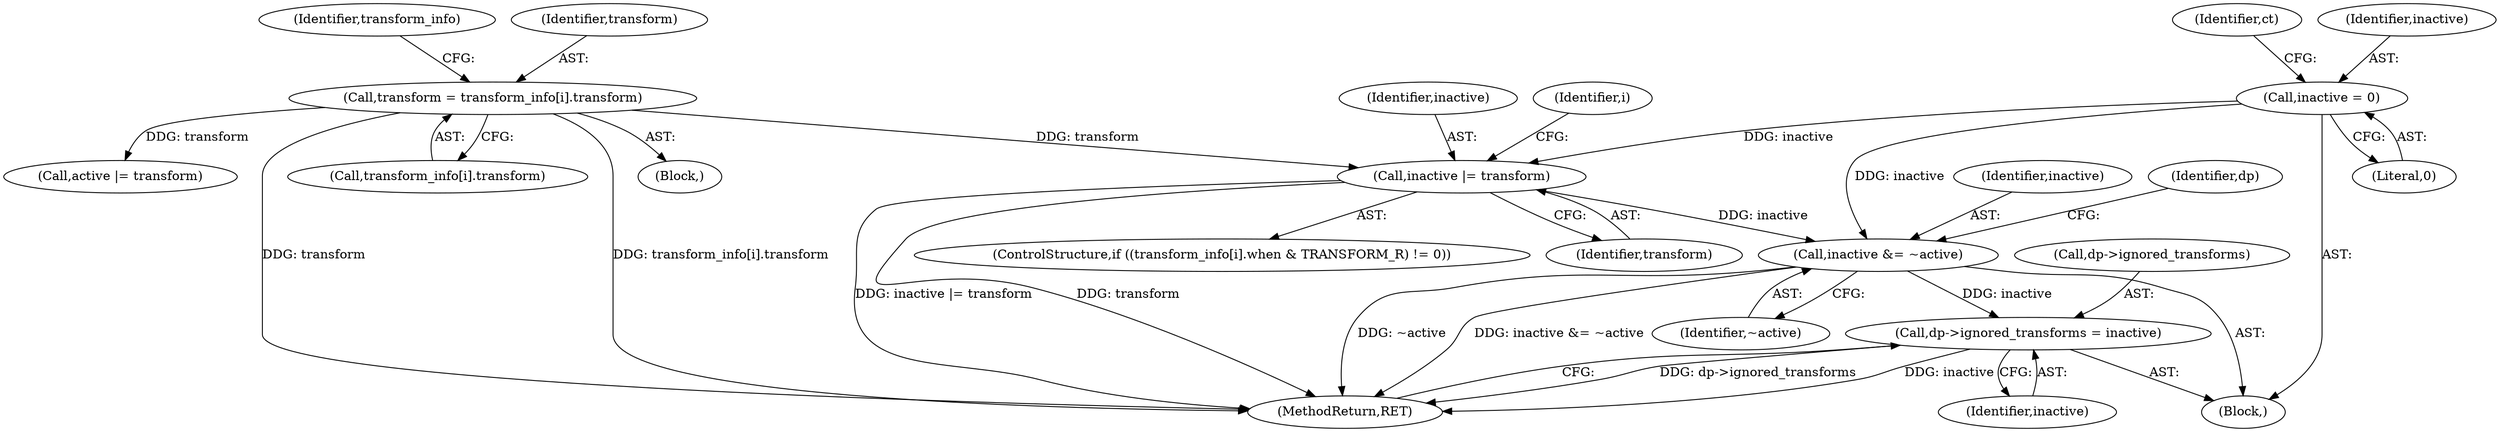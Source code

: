 digraph "0_Android_9d4853418ab2f754c2b63e091c29c5529b8b86ca_25@pointer" {
"1000383" [label="(Call,dp->ignored_transforms = inactive)"];
"1000375" [label="(Call,inactive &= ~active)"];
"1000254" [label="(Call,inactive = 0)"];
"1000372" [label="(Call,inactive |= transform)"];
"1000289" [label="(Call,transform = transform_info[i].transform)"];
"1000287" [label="(Block,)"];
"1000372" [label="(Call,inactive |= transform)"];
"1000254" [label="(Call,inactive = 0)"];
"1000380" [label="(Identifier,dp)"];
"1000387" [label="(Identifier,inactive)"];
"1000362" [label="(ControlStructure,if ((transform_info[i].when & TRANSFORM_R) != 0))"];
"1000256" [label="(Literal,0)"];
"1000278" [label="(Identifier,i)"];
"1000373" [label="(Identifier,inactive)"];
"1000302" [label="(Identifier,transform_info)"];
"1000259" [label="(Identifier,ct)"];
"1000377" [label="(Identifier,~active)"];
"1000383" [label="(Call,dp->ignored_transforms = inactive)"];
"1000374" [label="(Identifier,transform)"];
"1000358" [label="(Call,active |= transform)"];
"1000388" [label="(MethodReturn,RET)"];
"1000242" [label="(Block,)"];
"1000289" [label="(Call,transform = transform_info[i].transform)"];
"1000290" [label="(Identifier,transform)"];
"1000291" [label="(Call,transform_info[i].transform)"];
"1000384" [label="(Call,dp->ignored_transforms)"];
"1000255" [label="(Identifier,inactive)"];
"1000375" [label="(Call,inactive &= ~active)"];
"1000376" [label="(Identifier,inactive)"];
"1000383" -> "1000242"  [label="AST: "];
"1000383" -> "1000387"  [label="CFG: "];
"1000384" -> "1000383"  [label="AST: "];
"1000387" -> "1000383"  [label="AST: "];
"1000388" -> "1000383"  [label="CFG: "];
"1000383" -> "1000388"  [label="DDG: dp->ignored_transforms"];
"1000383" -> "1000388"  [label="DDG: inactive"];
"1000375" -> "1000383"  [label="DDG: inactive"];
"1000375" -> "1000242"  [label="AST: "];
"1000375" -> "1000377"  [label="CFG: "];
"1000376" -> "1000375"  [label="AST: "];
"1000377" -> "1000375"  [label="AST: "];
"1000380" -> "1000375"  [label="CFG: "];
"1000375" -> "1000388"  [label="DDG: ~active"];
"1000375" -> "1000388"  [label="DDG: inactive &= ~active"];
"1000254" -> "1000375"  [label="DDG: inactive"];
"1000372" -> "1000375"  [label="DDG: inactive"];
"1000254" -> "1000242"  [label="AST: "];
"1000254" -> "1000256"  [label="CFG: "];
"1000255" -> "1000254"  [label="AST: "];
"1000256" -> "1000254"  [label="AST: "];
"1000259" -> "1000254"  [label="CFG: "];
"1000254" -> "1000372"  [label="DDG: inactive"];
"1000372" -> "1000362"  [label="AST: "];
"1000372" -> "1000374"  [label="CFG: "];
"1000373" -> "1000372"  [label="AST: "];
"1000374" -> "1000372"  [label="AST: "];
"1000278" -> "1000372"  [label="CFG: "];
"1000372" -> "1000388"  [label="DDG: inactive |= transform"];
"1000372" -> "1000388"  [label="DDG: transform"];
"1000289" -> "1000372"  [label="DDG: transform"];
"1000289" -> "1000287"  [label="AST: "];
"1000289" -> "1000291"  [label="CFG: "];
"1000290" -> "1000289"  [label="AST: "];
"1000291" -> "1000289"  [label="AST: "];
"1000302" -> "1000289"  [label="CFG: "];
"1000289" -> "1000388"  [label="DDG: transform_info[i].transform"];
"1000289" -> "1000388"  [label="DDG: transform"];
"1000289" -> "1000358"  [label="DDG: transform"];
}
